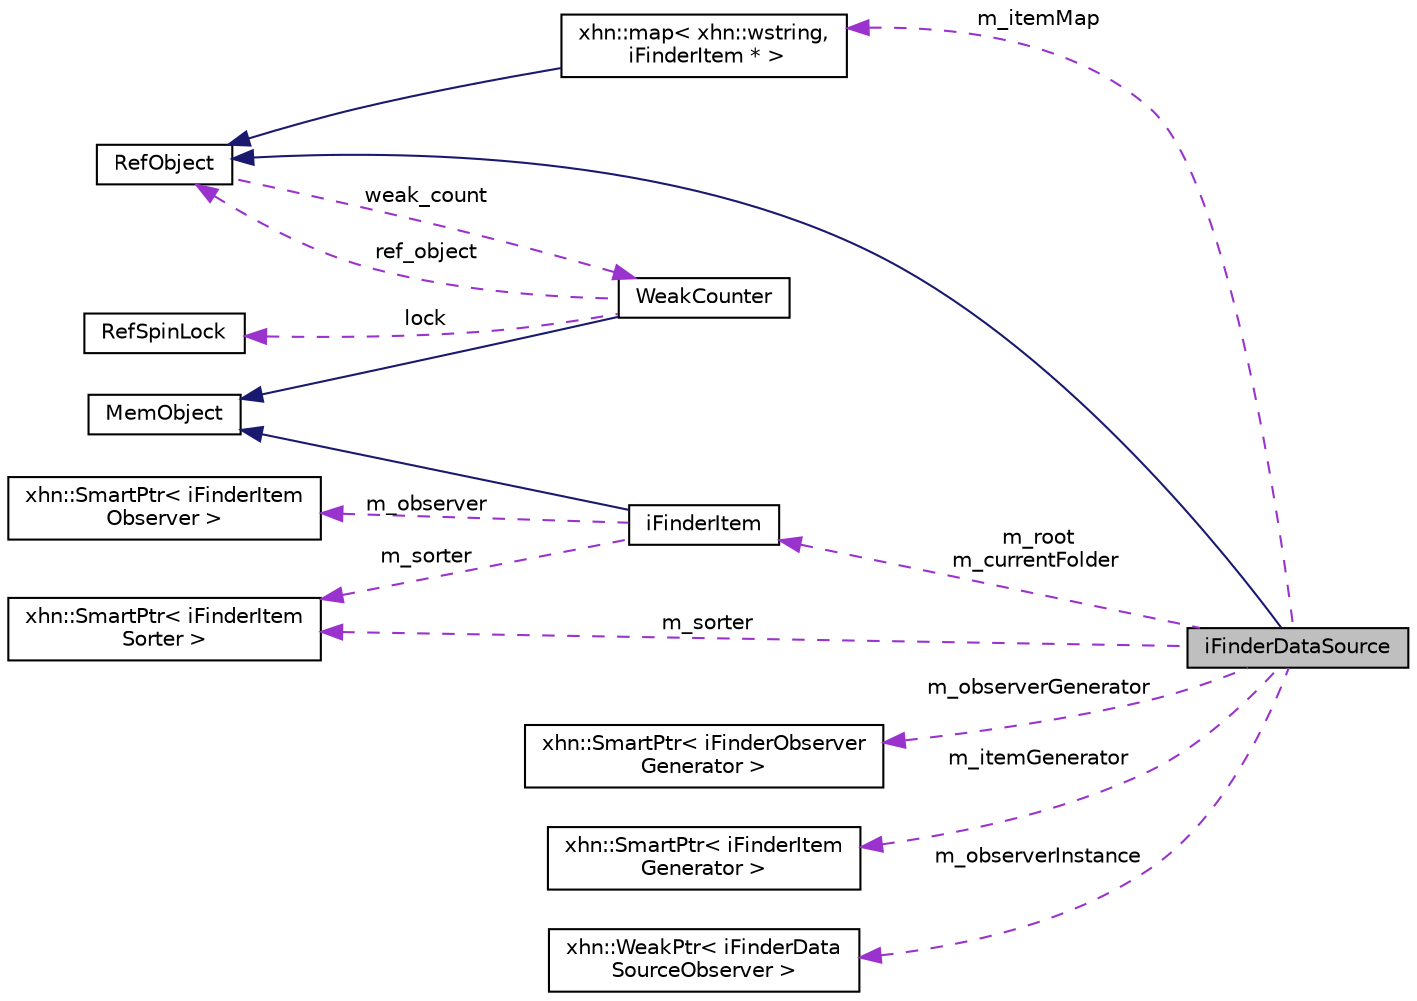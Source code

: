 digraph "iFinderDataSource"
{
  edge [fontname="Helvetica",fontsize="10",labelfontname="Helvetica",labelfontsize="10"];
  node [fontname="Helvetica",fontsize="10",shape=record];
  rankdir="LR";
  Node1 [label="iFinderDataSource",height=0.2,width=0.4,color="black", fillcolor="grey75", style="filled", fontcolor="black"];
  Node2 -> Node1 [dir="back",color="midnightblue",fontsize="10",style="solid",fontname="Helvetica"];
  Node2 [label="RefObject",height=0.2,width=0.4,color="black", fillcolor="white", style="filled",URL="$class_ref_object.html"];
  Node3 -> Node2 [dir="back",color="darkorchid3",fontsize="10",style="dashed",label=" weak_count" ,fontname="Helvetica"];
  Node3 [label="WeakCounter",height=0.2,width=0.4,color="black", fillcolor="white", style="filled",URL="$class_weak_counter.html",tooltip="WeakCounter. "];
  Node4 -> Node3 [dir="back",color="midnightblue",fontsize="10",style="solid",fontname="Helvetica"];
  Node4 [label="MemObject",height=0.2,width=0.4,color="black", fillcolor="white", style="filled",URL="$class_mem_object.html"];
  Node5 -> Node3 [dir="back",color="darkorchid3",fontsize="10",style="dashed",label=" lock" ,fontname="Helvetica"];
  Node5 [label="RefSpinLock",height=0.2,width=0.4,color="black", fillcolor="white", style="filled",URL="$class_ref_spin_lock.html"];
  Node2 -> Node3 [dir="back",color="darkorchid3",fontsize="10",style="dashed",label=" ref_object" ,fontname="Helvetica"];
  Node6 -> Node1 [dir="back",color="darkorchid3",fontsize="10",style="dashed",label=" m_observerGenerator" ,fontname="Helvetica"];
  Node6 [label="xhn::SmartPtr\< iFinderObserver\lGenerator \>",height=0.2,width=0.4,color="black", fillcolor="white", style="filled",URL="$classxhn_1_1_smart_ptr.html"];
  Node7 -> Node1 [dir="back",color="darkorchid3",fontsize="10",style="dashed",label=" m_itemMap" ,fontname="Helvetica"];
  Node7 [label="xhn::map\< xhn::wstring,\l iFinderItem * \>",height=0.2,width=0.4,color="black", fillcolor="white", style="filled",URL="$classxhn_1_1map.html"];
  Node2 -> Node7 [dir="back",color="midnightblue",fontsize="10",style="solid",fontname="Helvetica"];
  Node8 -> Node1 [dir="back",color="darkorchid3",fontsize="10",style="dashed",label=" m_itemGenerator" ,fontname="Helvetica"];
  Node8 [label="xhn::SmartPtr\< iFinderItem\lGenerator \>",height=0.2,width=0.4,color="black", fillcolor="white", style="filled",URL="$classxhn_1_1_smart_ptr.html"];
  Node9 -> Node1 [dir="back",color="darkorchid3",fontsize="10",style="dashed",label=" m_observerInstance" ,fontname="Helvetica"];
  Node9 [label="xhn::WeakPtr\< iFinderData\lSourceObserver \>",height=0.2,width=0.4,color="black", fillcolor="white", style="filled",URL="$classxhn_1_1_weak_ptr.html"];
  Node10 -> Node1 [dir="back",color="darkorchid3",fontsize="10",style="dashed",label=" m_sorter" ,fontname="Helvetica"];
  Node10 [label="xhn::SmartPtr\< iFinderItem\lSorter \>",height=0.2,width=0.4,color="black", fillcolor="white", style="filled",URL="$classxhn_1_1_smart_ptr.html"];
  Node11 -> Node1 [dir="back",color="darkorchid3",fontsize="10",style="dashed",label=" m_root\nm_currentFolder" ,fontname="Helvetica"];
  Node11 [label="iFinderItem",height=0.2,width=0.4,color="black", fillcolor="white", style="filled",URL="$classi_finder_item.html"];
  Node4 -> Node11 [dir="back",color="midnightblue",fontsize="10",style="solid",fontname="Helvetica"];
  Node12 -> Node11 [dir="back",color="darkorchid3",fontsize="10",style="dashed",label=" m_observer" ,fontname="Helvetica"];
  Node12 [label="xhn::SmartPtr\< iFinderItem\lObserver \>",height=0.2,width=0.4,color="black", fillcolor="white", style="filled",URL="$classxhn_1_1_smart_ptr.html"];
  Node10 -> Node11 [dir="back",color="darkorchid3",fontsize="10",style="dashed",label=" m_sorter" ,fontname="Helvetica"];
}
